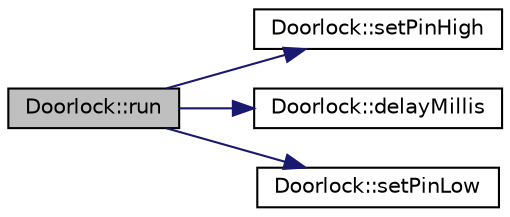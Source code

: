 digraph "Doorlock::run"
{
  edge [fontname="Helvetica",fontsize="10",labelfontname="Helvetica",labelfontsize="10"];
  node [fontname="Helvetica",fontsize="10",shape=record];
  rankdir="LR";
  Node1 [label="Doorlock::run",height=0.2,width=0.4,color="black", fillcolor="grey75", style="filled", fontcolor="black"];
  Node1 -> Node2 [color="midnightblue",fontsize="10",style="solid",fontname="Helvetica"];
  Node2 [label="Doorlock::setPinHigh",height=0.2,width=0.4,color="black", fillcolor="white", style="filled",URL="$class_doorlock.html#a03ac589bab28ea38e17bbe0cfdc3cedd"];
  Node1 -> Node3 [color="midnightblue",fontsize="10",style="solid",fontname="Helvetica"];
  Node3 [label="Doorlock::delayMillis",height=0.2,width=0.4,color="black", fillcolor="white", style="filled",URL="$class_doorlock.html#aef174dcae75e99ddcf7c479bc65db2d1"];
  Node1 -> Node4 [color="midnightblue",fontsize="10",style="solid",fontname="Helvetica"];
  Node4 [label="Doorlock::setPinLow",height=0.2,width=0.4,color="black", fillcolor="white", style="filled",URL="$class_doorlock.html#a7479d484eff1b1122c4f9e92f51597d1"];
}
